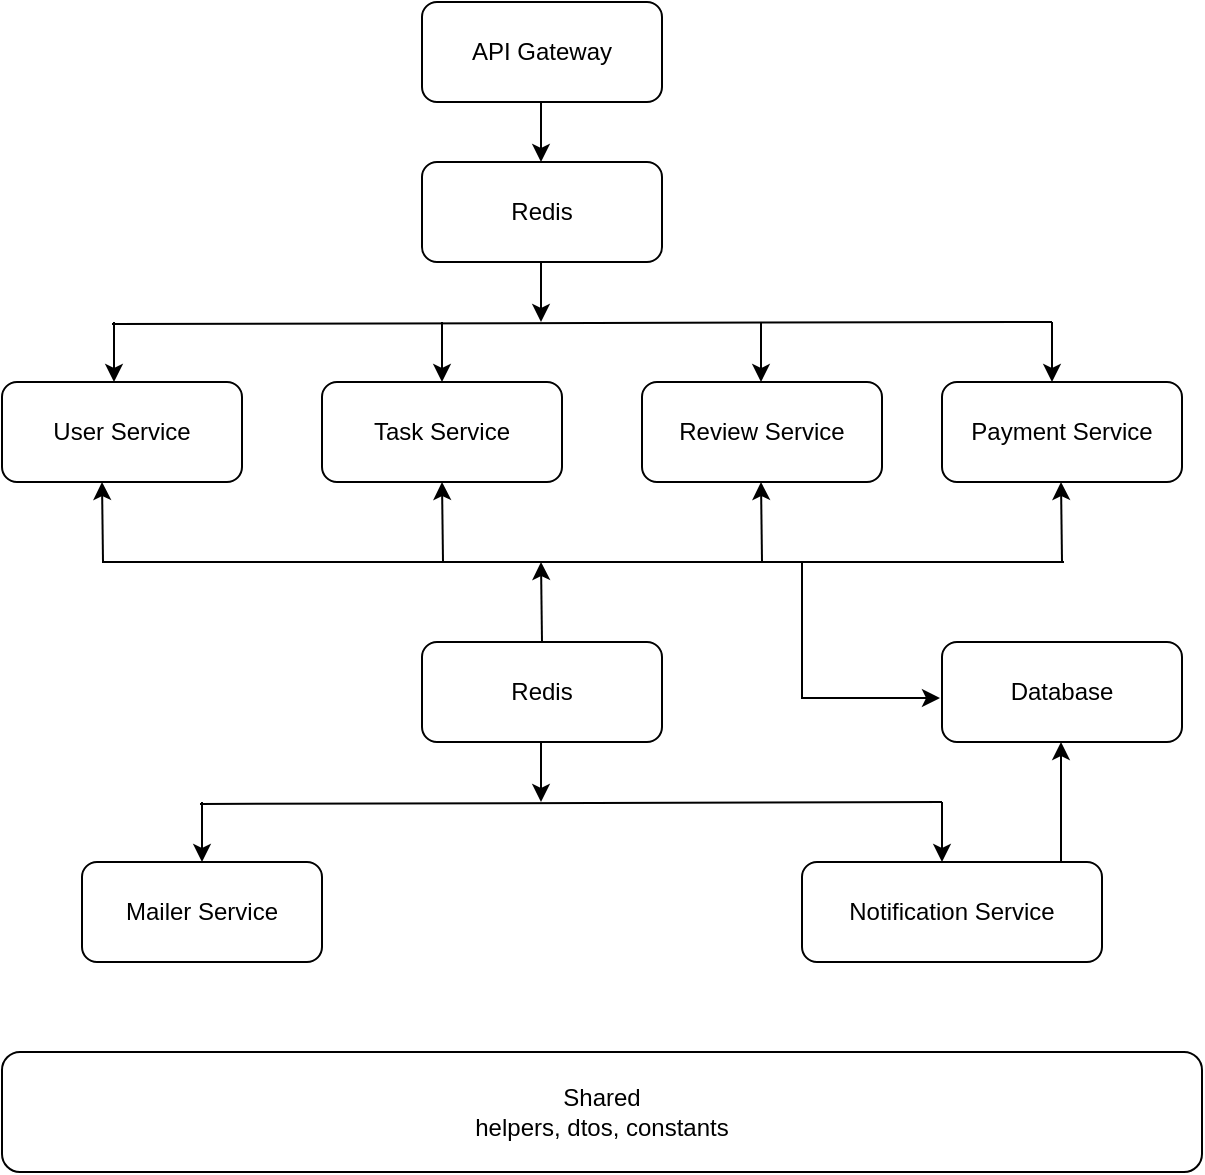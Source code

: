 <mxfile version="27.0.9">
  <diagram name="Architecture" id="zLuWM20UiQaQTMuwx63A">
    <mxGraphModel dx="946" dy="563" grid="1" gridSize="10" guides="1" tooltips="1" connect="1" arrows="1" fold="1" page="1" pageScale="1" pageWidth="850" pageHeight="1100" math="0" shadow="0">
      <root>
        <mxCell id="0" />
        <mxCell id="1" parent="0" />
        <mxCell id="fAKqeo44SJ8jd7h1Ad_r-1" value="API Gateway" style="rounded=1;whiteSpace=wrap;html=1;" vertex="1" parent="1">
          <mxGeometry x="330" y="30" width="120" height="50" as="geometry" />
        </mxCell>
        <mxCell id="fAKqeo44SJ8jd7h1Ad_r-2" value="User Service" style="rounded=1;whiteSpace=wrap;html=1;" vertex="1" parent="1">
          <mxGeometry x="120" y="220" width="120" height="50" as="geometry" />
        </mxCell>
        <mxCell id="fAKqeo44SJ8jd7h1Ad_r-3" value="Task Service" style="rounded=1;whiteSpace=wrap;html=1;" vertex="1" parent="1">
          <mxGeometry x="280" y="220" width="120" height="50" as="geometry" />
        </mxCell>
        <mxCell id="fAKqeo44SJ8jd7h1Ad_r-4" value="Review Service" style="rounded=1;whiteSpace=wrap;html=1;" vertex="1" parent="1">
          <mxGeometry x="440" y="220" width="120" height="50" as="geometry" />
        </mxCell>
        <mxCell id="fAKqeo44SJ8jd7h1Ad_r-5" value="Payment Service" style="rounded=1;whiteSpace=wrap;html=1;" vertex="1" parent="1">
          <mxGeometry x="590" y="220" width="120" height="50" as="geometry" />
        </mxCell>
        <mxCell id="fAKqeo44SJ8jd7h1Ad_r-6" value="Redis" style="rounded=1;whiteSpace=wrap;html=1;" vertex="1" parent="1">
          <mxGeometry x="330" y="110" width="120" height="50" as="geometry" />
        </mxCell>
        <mxCell id="fAKqeo44SJ8jd7h1Ad_r-7" value="Mailer Service" style="rounded=1;whiteSpace=wrap;html=1;" vertex="1" parent="1">
          <mxGeometry x="160" y="460" width="120" height="50" as="geometry" />
        </mxCell>
        <mxCell id="fAKqeo44SJ8jd7h1Ad_r-8" value="Notification Service" style="rounded=1;whiteSpace=wrap;html=1;" vertex="1" parent="1">
          <mxGeometry x="520" y="460" width="150" height="50" as="geometry" />
        </mxCell>
        <mxCell id="fAKqeo44SJ8jd7h1Ad_r-9" value="Shared&#xa;helpers, dtos, constants" style="rounded=1;whiteSpace=wrap;html=1;" vertex="1" parent="1">
          <mxGeometry x="120" y="555" width="600" height="60" as="geometry" />
        </mxCell>
        <mxCell id="fAKqeo44SJ8jd7h1Ad_r-10" value="" style="endArrow=none;html=1;rounded=0;" edge="1" parent="1">
          <mxGeometry width="50" height="50" relative="1" as="geometry">
            <mxPoint x="175" y="191" as="sourcePoint" />
            <mxPoint x="645" y="190" as="targetPoint" />
          </mxGeometry>
        </mxCell>
        <mxCell id="fAKqeo44SJ8jd7h1Ad_r-11" value="" style="endArrow=classic;html=1;rounded=0;" edge="1" parent="1">
          <mxGeometry width="50" height="50" relative="1" as="geometry">
            <mxPoint x="645" y="190" as="sourcePoint" />
            <mxPoint x="645" y="220" as="targetPoint" />
          </mxGeometry>
        </mxCell>
        <mxCell id="fAKqeo44SJ8jd7h1Ad_r-12" value="" style="endArrow=classic;html=1;rounded=0;" edge="1" parent="1">
          <mxGeometry width="50" height="50" relative="1" as="geometry">
            <mxPoint x="176" y="190" as="sourcePoint" />
            <mxPoint x="176" y="220" as="targetPoint" />
          </mxGeometry>
        </mxCell>
        <mxCell id="fAKqeo44SJ8jd7h1Ad_r-13" value="" style="endArrow=classic;html=1;rounded=0;" edge="1" parent="1">
          <mxGeometry width="50" height="50" relative="1" as="geometry">
            <mxPoint x="499.5" y="190" as="sourcePoint" />
            <mxPoint x="499.5" y="220" as="targetPoint" />
          </mxGeometry>
        </mxCell>
        <mxCell id="fAKqeo44SJ8jd7h1Ad_r-14" value="" style="endArrow=classic;html=1;rounded=0;" edge="1" parent="1">
          <mxGeometry width="50" height="50" relative="1" as="geometry">
            <mxPoint x="340" y="190" as="sourcePoint" />
            <mxPoint x="340" y="220" as="targetPoint" />
          </mxGeometry>
        </mxCell>
        <mxCell id="fAKqeo44SJ8jd7h1Ad_r-15" value="Redis" style="rounded=1;whiteSpace=wrap;html=1;" vertex="1" parent="1">
          <mxGeometry x="330" y="350" width="120" height="50" as="geometry" />
        </mxCell>
        <mxCell id="fAKqeo44SJ8jd7h1Ad_r-16" value="" style="endArrow=none;html=1;rounded=0;" edge="1" parent="1">
          <mxGeometry width="50" height="50" relative="1" as="geometry">
            <mxPoint x="170" y="310" as="sourcePoint" />
            <mxPoint x="651" y="310" as="targetPoint" />
          </mxGeometry>
        </mxCell>
        <mxCell id="fAKqeo44SJ8jd7h1Ad_r-17" value="" style="endArrow=classic;html=1;rounded=0;" edge="1" parent="1">
          <mxGeometry width="50" height="50" relative="1" as="geometry">
            <mxPoint x="170.5" y="310" as="sourcePoint" />
            <mxPoint x="170" y="270" as="targetPoint" />
          </mxGeometry>
        </mxCell>
        <mxCell id="fAKqeo44SJ8jd7h1Ad_r-18" value="" style="endArrow=classic;html=1;rounded=0;" edge="1" parent="1">
          <mxGeometry width="50" height="50" relative="1" as="geometry">
            <mxPoint x="340.5" y="310" as="sourcePoint" />
            <mxPoint x="340" y="270" as="targetPoint" />
          </mxGeometry>
        </mxCell>
        <mxCell id="fAKqeo44SJ8jd7h1Ad_r-19" value="" style="endArrow=classic;html=1;rounded=0;" edge="1" parent="1">
          <mxGeometry width="50" height="50" relative="1" as="geometry">
            <mxPoint x="500" y="310" as="sourcePoint" />
            <mxPoint x="499.5" y="270" as="targetPoint" />
          </mxGeometry>
        </mxCell>
        <mxCell id="fAKqeo44SJ8jd7h1Ad_r-20" value="" style="endArrow=classic;html=1;rounded=0;" edge="1" parent="1">
          <mxGeometry width="50" height="50" relative="1" as="geometry">
            <mxPoint x="650" y="310" as="sourcePoint" />
            <mxPoint x="649.5" y="270" as="targetPoint" />
          </mxGeometry>
        </mxCell>
        <mxCell id="fAKqeo44SJ8jd7h1Ad_r-21" value="" style="endArrow=classic;html=1;rounded=0;" edge="1" parent="1">
          <mxGeometry width="50" height="50" relative="1" as="geometry">
            <mxPoint x="389.5" y="80" as="sourcePoint" />
            <mxPoint x="389.5" y="110" as="targetPoint" />
          </mxGeometry>
        </mxCell>
        <mxCell id="fAKqeo44SJ8jd7h1Ad_r-22" value="" style="endArrow=classic;html=1;rounded=0;" edge="1" parent="1">
          <mxGeometry width="50" height="50" relative="1" as="geometry">
            <mxPoint x="389.5" y="160" as="sourcePoint" />
            <mxPoint x="389.5" y="190" as="targetPoint" />
          </mxGeometry>
        </mxCell>
        <mxCell id="fAKqeo44SJ8jd7h1Ad_r-23" value="" style="endArrow=classic;html=1;rounded=0;" edge="1" parent="1">
          <mxGeometry width="50" height="50" relative="1" as="geometry">
            <mxPoint x="390" y="350" as="sourcePoint" />
            <mxPoint x="389.5" y="310" as="targetPoint" />
          </mxGeometry>
        </mxCell>
        <mxCell id="fAKqeo44SJ8jd7h1Ad_r-24" value="" style="endArrow=classic;html=1;rounded=0;" edge="1" parent="1">
          <mxGeometry width="50" height="50" relative="1" as="geometry">
            <mxPoint x="389.5" y="400" as="sourcePoint" />
            <mxPoint x="389.5" y="430" as="targetPoint" />
          </mxGeometry>
        </mxCell>
        <mxCell id="fAKqeo44SJ8jd7h1Ad_r-25" value="" style="endArrow=none;html=1;rounded=0;" edge="1" parent="1">
          <mxGeometry width="50" height="50" relative="1" as="geometry">
            <mxPoint x="219" y="431" as="sourcePoint" />
            <mxPoint x="590" y="430" as="targetPoint" />
          </mxGeometry>
        </mxCell>
        <mxCell id="fAKqeo44SJ8jd7h1Ad_r-26" value="" style="endArrow=classic;html=1;rounded=0;" edge="1" parent="1">
          <mxGeometry width="50" height="50" relative="1" as="geometry">
            <mxPoint x="590" y="430" as="sourcePoint" />
            <mxPoint x="590" y="460" as="targetPoint" />
          </mxGeometry>
        </mxCell>
        <mxCell id="fAKqeo44SJ8jd7h1Ad_r-27" value="" style="endArrow=classic;html=1;rounded=0;" edge="1" parent="1">
          <mxGeometry width="50" height="50" relative="1" as="geometry">
            <mxPoint x="220" y="430" as="sourcePoint" />
            <mxPoint x="220" y="460" as="targetPoint" />
          </mxGeometry>
        </mxCell>
        <mxCell id="fAKqeo44SJ8jd7h1Ad_r-28" value="Database" style="rounded=1;whiteSpace=wrap;html=1;" vertex="1" parent="1">
          <mxGeometry x="590" y="350" width="120" height="50" as="geometry" />
        </mxCell>
        <mxCell id="fAKqeo44SJ8jd7h1Ad_r-31" value="" style="endArrow=classic;html=1;rounded=0;entryX=0.75;entryY=1;entryDx=0;entryDy=0;" edge="1" parent="1">
          <mxGeometry width="50" height="50" relative="1" as="geometry">
            <mxPoint x="649.5" y="460" as="sourcePoint" />
            <mxPoint x="649.5" y="400" as="targetPoint" />
          </mxGeometry>
        </mxCell>
        <mxCell id="fAKqeo44SJ8jd7h1Ad_r-32" value="" style="endArrow=classic;html=1;rounded=0;" edge="1" parent="1">
          <mxGeometry width="50" height="50" relative="1" as="geometry">
            <mxPoint x="520" y="310" as="sourcePoint" />
            <mxPoint x="589" y="378" as="targetPoint" />
            <Array as="points">
              <mxPoint x="520" y="378" />
            </Array>
          </mxGeometry>
        </mxCell>
      </root>
    </mxGraphModel>
  </diagram>
</mxfile>
